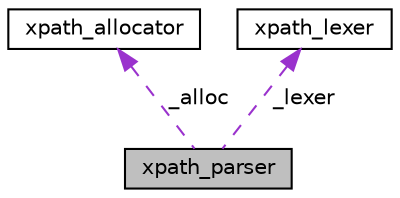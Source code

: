 digraph "xpath_parser"
{
  edge [fontname="Helvetica",fontsize="10",labelfontname="Helvetica",labelfontsize="10"];
  node [fontname="Helvetica",fontsize="10",shape=record];
  Node1 [label="xpath_parser",height=0.2,width=0.4,color="black", fillcolor="grey75", style="filled", fontcolor="black"];
  Node2 -> Node1 [dir="back",color="darkorchid3",fontsize="10",style="dashed",label=" _alloc" ];
  Node2 [label="xpath_allocator",height=0.2,width=0.4,color="black", fillcolor="white", style="filled",URL="$classxpath__allocator.html"];
  Node3 -> Node1 [dir="back",color="darkorchid3",fontsize="10",style="dashed",label=" _lexer" ];
  Node3 [label="xpath_lexer",height=0.2,width=0.4,color="black", fillcolor="white", style="filled",URL="$classxpath__lexer.html"];
}
